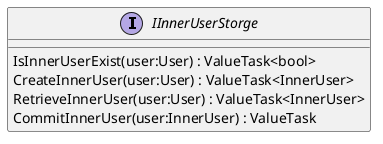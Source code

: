 @startuml
interface IInnerUserStorge {
    IsInnerUserExist(user:User) : ValueTask<bool>
    CreateInnerUser(user:User) : ValueTask<InnerUser>
    RetrieveInnerUser(user:User) : ValueTask<InnerUser>
    CommitInnerUser(user:InnerUser) : ValueTask
}
@enduml
